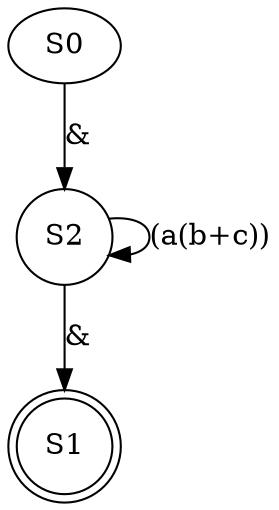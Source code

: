 digraph {
	S0 [label=S0]
	node [shape=doublecircle]
	S1 [label=S1]
	node [shape=circle]
	S2 [label=S2]
	S2 -> S1 [label="&"]
	S0 -> S2 [label="&"]
	S2 -> S2 [label="(a(b+c))"]
}

